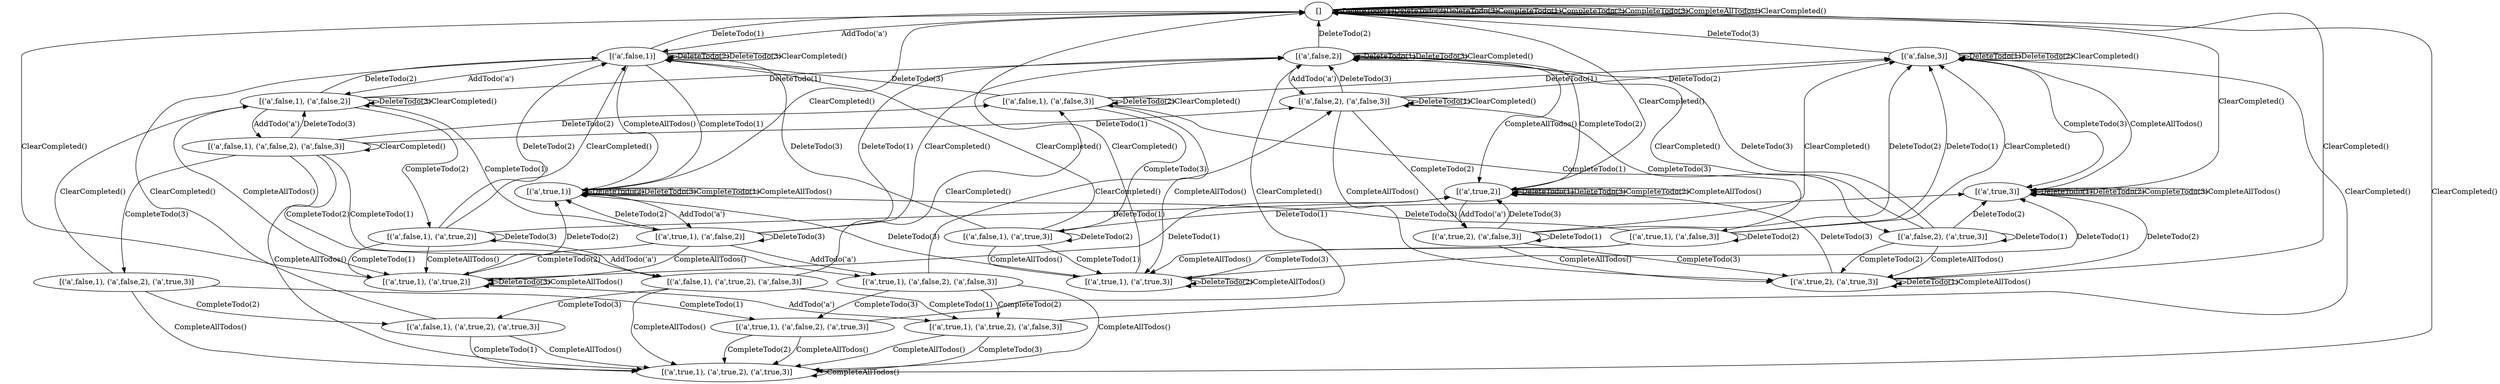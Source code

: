 digraph G {
  "rank1" [label="" style="invis" width="0"]
  "rank2" [label="" style="invis" width="0"]
  "rank3" [label="" style="invis" width="0"]
  "rank4" [label="" style="invis" width="0"]
  "rank5" [label="" style="invis" width="0"]
  "rank6" [label="" style="invis" width="0"]
  "rank7" [label="" style="invis" width="0"]
  "rank8" [label="" style="invis" width="0"]
  "rank9" [label="" style="invis" width="0"]

  "rank1" -> "rank2"  [style="invis"]
  "rank2" -> "rank3"  [style="invis"]
  "rank3" -> "rank4"  [style="invis"]
  "rank4" -> "rank5"  [style="invis"]
  "rank5" -> "rank6"  [style="invis"]
  "rank6" -> "rank7"  [style="invis"]
  "rank7" -> "rank8"  [style="invis"]
  "rank8" -> "rank9"  [style="invis"]

  // AddTodo
  "[]" -> "[('a',false,1)]" [label="AddTodo('a')"]

  "[('a',false,1)]" -> "[('a',false,1), ('a',false,2)]" [label="AddTodo('a')"]
  "[('a',false,2)]" -> "[('a',false,2), ('a',false,3)]" [label="AddTodo('a')"]

  "[('a',false,1), ('a',false,2)]" -> "[('a',false,1), ('a',false,2), ('a',false,3)]" [label="AddTodo('a')"]

  {
    rank="same"
    "rank1"
    "[]"
  }

  {
    rank="same"
    "rank2"
    "[('a',false,1)]"
    "[('a',false,2)]"
    "[('a',false,3)]"
  }

  {
    rank="same"
    "rank3"
    "[('a',false,2), ('a',false,3)]"
    "[('a',false,1), ('a',false,2)]"
    "[('a',false,1), ('a',false,3)]"
  }

  {
    rank="same"
    "rank4"
    "[('a',false,1), ('a',false,2), ('a',false,3)]"
  }

  {
    rank="same"
    "rank5"
    "[('a',true,1)]"
    "[('a',true,2)]"
    "[('a',true,3)]"
  }

  {
    rank="same"
    "rank6"
    "[('a',true,1), ('a',false,2)]"
    "[('a',false,1), ('a',true,2)]"
    "[('a',true,1), ('a',false,3)]"
    "[('a',false,1), ('a',true,3)]"
    "[('a',true,2), ('a',false,3)]"
    "[('a',false,2), ('a',true,3)]"
  }

  {
    rank="same"
    "rank7"
    "[('a',true,1), ('a',false,2), ('a',false,3)]"
    "[('a',true,1), ('a',false,2), ('a',false,3)]"
    "[('a',false,1), ('a',true,2), ('a',false,3)]"
    "[('a',false,1), ('a',true,2), ('a',false,3)]"
    "[('a',false,1), ('a',false,2), ('a',true,3)]"
    "[('a',false,1), ('a',false,2), ('a',true,3)]"
  }



  // DeleteTodo
  "[('a',false,1)]" -> "[]" [label="DeleteTodo(1)"]
  "[('a',false,2)]" -> "[]" [label="DeleteTodo(2)"]
  "[('a',false,3)]" -> "[]" [label="DeleteTodo(3)"]

  // idempotent
  "[]" -> "[]" [label="DeleteTodo(1)"]
  "[]" -> "[]" [label="DeleteTodo(2)"]
  "[]" -> "[]" [label="DeleteTodo(3)"]

  // idempotent
  "[('a',false,1)]" -> "[('a',false,1)]" [label="DeleteTodo(2)"]
  "[('a',false,1)]" -> "[('a',false,1)]" [label="DeleteTodo(3)"]
  "[('a',false,2)]" -> "[('a',false,2)]" [label="DeleteTodo(1)"]
  "[('a',false,2)]" -> "[('a',false,2)]" [label="DeleteTodo(3)"]
  "[('a',false,3)]" -> "[('a',false,3)]" [label="DeleteTodo(1)"]
  "[('a',false,3)]" -> "[('a',false,3)]" [label="DeleteTodo(2)"]

  "[('a',true,1)]" -> "[('a',true,1)]" [label="DeleteTodo(2)"]
  "[('a',true,1)]" -> "[('a',true,1)]" [label="DeleteTodo(3)"]
  "[('a',true,2)]" -> "[('a',true,2)]" [label="DeleteTodo(1)"]
  "[('a',true,2)]" -> "[('a',true,2)]" [label="DeleteTodo(3)"]
  "[('a',true,3)]" -> "[('a',true,3)]" [label="DeleteTodo(1)"]
  "[('a',true,3)]" -> "[('a',true,3)]" [label="DeleteTodo(2)"]


  // idempotent
  "[('a',false,1), ('a',false,2)]" -> "[('a',false,1), ('a',false,2)]" [label="DeleteTodo(3)"]
  "[('a',false,1), ('a',false,3)]" -> "[('a',false,1), ('a',false,3)]" [label="DeleteTodo(2)"]
  "[('a',false,2), ('a',false,3)]" -> "[('a',false,2), ('a',false,3)]" [label="DeleteTodo(1)"]

  "[('a',true,1), ('a',false,2)]" -> "[('a',true,1), ('a',false,2)]" [label="DeleteTodo(3)"]
  "[('a',true,1), ('a',false,3)]" -> "[('a',true,1), ('a',false,3)]" [label="DeleteTodo(2)"]
  "[('a',true,2), ('a',false,3)]" -> "[('a',true,2), ('a',false,3)]" [label="DeleteTodo(1)"]

  "[('a',false,1), ('a',true,2)]" -> "[('a',false,1), ('a',true,2)]" [label="DeleteTodo(3)"]
  "[('a',false,1), ('a',true,3)]" -> "[('a',false,1), ('a',true,3)]" [label="DeleteTodo(2)"]
  "[('a',false,2), ('a',true,3)]" -> "[('a',false,2), ('a',true,3)]" [label="DeleteTodo(1)"]

  "[('a',true,1), ('a',true,2)]" -> "[('a',true,1), ('a',true,2)]" [label="DeleteTodo(3)"]
  "[('a',true,1), ('a',true,3)]" -> "[('a',true,1), ('a',true,3)]" [label="DeleteTodo(2)"]
  "[('a',true,2), ('a',true,3)]" -> "[('a',true,2), ('a',true,3)]" [label="DeleteTodo(1)"]

  "[('a',false,1), ('a',false,2)]" -> "[('a',false,2)]" [label="DeleteTodo(1)"]
  "[('a',false,1), ('a',false,3)]" -> "[('a',false,3)]" [label="DeleteTodo(1)"]
  "[('a',false,1), ('a',false,2)]" -> "[('a',false,1)]" [label="DeleteTodo(2)"]
  "[('a',false,2), ('a',false,3)]" -> "[('a',false,3)]" [label="DeleteTodo(2)"]
  "[('a',false,1), ('a',false,3)]" -> "[('a',false,1)]" [label="DeleteTodo(3)"]
  "[('a',false,2), ('a',false,3)]" -> "[('a',false,2)]" [label="DeleteTodo(3)"]

  "[('a',true,1), ('a',false,2)]" -> "[('a',false,2)]" [label="DeleteTodo(1)"]
  "[('a',true,1), ('a',false,3)]" -> "[('a',false,3)]" [label="DeleteTodo(1)"]
  "[('a',true,1), ('a',false,2)]" -> "[('a',true,1)]" [label="DeleteTodo(2)"]
  "[('a',true,2), ('a',false,3)]" -> "[('a',false,3)]" [label="DeleteTodo(2)"]
  "[('a',true,1), ('a',false,3)]" -> "[('a',true,1)]" [label="DeleteTodo(3)"]
  "[('a',true,2), ('a',false,3)]" -> "[('a',true,2)]" [label="DeleteTodo(3)"]

  "[('a',false,1), ('a',true,2)]" -> "[('a',true,2)]" [label="DeleteTodo(1)"]
  "[('a',false,1), ('a',true,3)]" -> "[('a',true,3)]" [label="DeleteTodo(1)"]
  "[('a',false,1), ('a',true,2)]" -> "[('a',false,1)]" [label="DeleteTodo(2)"]
  "[('a',false,2), ('a',true,3)]" -> "[('a',true,3)]" [label="DeleteTodo(2)"]
  "[('a',false,1), ('a',true,3)]" -> "[('a',false,1)]" [label="DeleteTodo(3)"]
  "[('a',false,2), ('a',true,3)]" -> "[('a',false,2)]" [label="DeleteTodo(3)"]

  "[('a',true,1), ('a',true,2)]" -> "[('a',true,2)]" [label="DeleteTodo(1)"]
  "[('a',true,1), ('a',true,3)]" -> "[('a',true,3)]" [label="DeleteTodo(1)"]
  "[('a',true,1), ('a',true,2)]" -> "[('a',true,1)]" [label="DeleteTodo(2)"]
  "[('a',true,2), ('a',true,3)]" -> "[('a',true,3)]" [label="DeleteTodo(2)"]
  "[('a',true,1), ('a',true,3)]" -> "[('a',true,1)]" [label="DeleteTodo(3)"]
  "[('a',true,2), ('a',true,3)]" -> "[('a',true,2)]" [label="DeleteTodo(3)"]

  "[('a',false,1), ('a',false,2), ('a',false,3)]" -> "[('a',false,2), ('a',false,3)]" [label="DeleteTodo(1)"]
  "[('a',false,1), ('a',false,2), ('a',false,3)]" -> "[('a',false,1), ('a',false,3)]" [label="DeleteTodo(2)"]
  "[('a',false,1), ('a',false,2), ('a',false,3)]" -> "[('a',false,1), ('a',false,2)]" [label="DeleteTodo(3)"]
 
  // AddTodo
  "[('a',true,1)]" -> "[('a',true,1), ('a',false,2)]" [label="AddTodo('a')"]

  "[('a',true,2)]" -> "[('a',true,2), ('a',false,3)]" [label="AddTodo('a')"]

  "[('a',true,1), ('a',false,2)]" -> "[('a',true,1), ('a',false,2), ('a',false,3)]" [label="AddTodo('a')"]
  "[('a',false,1), ('a',true,2)]" -> "[('a',false,1), ('a',true,2), ('a',false,3)]" [label="AddTodo('a')"]
  "[('a',true,1), ('a',true,2)]" -> "[('a',true,1), ('a',true,2), ('a',false,3)]" [label="AddTodo('a')"]

  // CompleteTodo
  "[]" -> "[]" [label="CompleteTodo(1)"]
  "[]" -> "[]" [label="CompleteTodo(2)"]
  "[]" -> "[]" [label="CompleteTodo(3)"]

  "[('a',false,1)]" -> "[('a',true,1)]" [label="CompleteTodo(1)"]
  "[('a',false,2)]" -> "[('a',true,2)]" [label="CompleteTodo(2)"]
  "[('a',false,3)]" -> "[('a',true,3)]" [label="CompleteTodo(3)"]  

  "[('a',true,1)]" -> "[('a',true,1)]" [label="CompleteTodo(1)"]
  "[('a',true,2)]" -> "[('a',true,2)]" [label="CompleteTodo(2)"]
  "[('a',true,3)]" -> "[('a',true,3)]" [label="CompleteTodo(3)"]  

  "[('a',false,1), ('a',true,2)]" -> "[('a',true,1), ('a',true,2)]" [label="CompleteTodo(1)"]
  "[('a',true,1), ('a',false,2)]" -> "[('a',true,1), ('a',true,2)]" [label="CompleteTodo(2)"]
  "[('a',true,1), ('a',false,3)]" -> "[('a',true,1), ('a',true,3)]" [label="CompleteTodo(3)"]
  "[('a',true,2), ('a',false,3)]" -> "[('a',true,2), ('a',true,3)]" [label="CompleteTodo(3)"]


  "[('a',false,1), ('a',false,2)]" -> "[('a',true,1), ('a',false,2)]" [label="CompleteTodo(1)"]
  "[('a',false,1), ('a',false,2)]" -> "[('a',false,1), ('a',true,2)]" [label="CompleteTodo(2)"]
  "[('a',false,1), ('a',false,3)]" -> "[('a',true,1), ('a',false,3)]" [label="CompleteTodo(1)"]
  "[('a',false,1), ('a',false,3)]" -> "[('a',false,1), ('a',true,3)]" [label="CompleteTodo(3)"]
  "[('a',false,2), ('a',false,3)]" -> "[('a',true,2), ('a',false,3)]" [label="CompleteTodo(2)"]
  "[('a',false,2), ('a',false,3)]" -> "[('a',false,2), ('a',true,3)]" [label="CompleteTodo(3)"]
  "[('a',false,1), ('a',true,3)]" -> "[('a',true,1), ('a',true,3)]" [label="CompleteTodo(1)"]
  "[('a',false,2), ('a',true,3)]" -> "[('a',true,2), ('a',true,3)]" [label="CompleteTodo(2)"]

  "[('a',false,1), ('a',false,2), ('a',false,3)]" -> "[('a',true,1), ('a',false,2), ('a',false,3)]" [label="CompleteTodo(1)"]
  "[('a',false,1), ('a',false,2), ('a',false,3)]" -> "[('a',false,1), ('a',true,2), ('a',false,3)]" [label="CompleteTodo(2)"]
  "[('a',false,1), ('a',false,2), ('a',false,3)]" -> "[('a',false,1), ('a',false,2), ('a',true,3)]" [label="CompleteTodo(3)"]
  
  "[('a',true,1), ('a',false,2), ('a',false,3)]" -> "[('a',true,1), ('a',true,2), ('a',false,3)]" [label="CompleteTodo(2)"]
  "[('a',true,1), ('a',false,2), ('a',false,3)]" -> "[('a',true,1), ('a',false,2), ('a',true,3)]" [label="CompleteTodo(3)"]
  "[('a',false,1), ('a',true,2), ('a',false,3)]" -> "[('a',true,1), ('a',true,2), ('a',false,3)]" [label="CompleteTodo(1)"]
  "[('a',false,1), ('a',true,2), ('a',false,3)]" -> "[('a',false,1), ('a',true,2), ('a',true,3)]" [label="CompleteTodo(3)"]
  "[('a',false,1), ('a',false,2), ('a',true,3)]" -> "[('a',true,1), ('a',false,2), ('a',true,3)]" [label="CompleteTodo(1)"]
  "[('a',false,1), ('a',false,2), ('a',true,3)]" -> "[('a',false,1), ('a',true,2), ('a',true,3)]" [label="CompleteTodo(2)"]

  "[('a',false,1), ('a',true,2), ('a',true,3)]" -> "[('a',true,1), ('a',true,2), ('a',true,3)]" [label="CompleteTodo(1)"]
  "[('a',true,1), ('a',false,2), ('a',true,3)]" -> "[('a',true,1), ('a',true,2), ('a',true,3)]" [label="CompleteTodo(2)"]
  "[('a',true,1), ('a',true,2), ('a',false,3)]" -> "[('a',true,1), ('a',true,2), ('a',true,3)]" [label="CompleteTodo(3)"] 

  // CompleteAllTodos
  "[]" -> "[]" [label="CompleteAllTodos()"]

  "[('a',false,1)]" -> "[('a',true,1)]" [label="CompleteAllTodos()"]
  "[('a',true,1)]" -> "[('a',true,1)]" [label="CompleteAllTodos()"]

  "[('a',false,2)]" -> "[('a',true,2)]" [label="CompleteAllTodos()"]
  "[('a',true,2)]" -> "[('a',true,2)]" [label="CompleteAllTodos()"]

  "[('a',false,3)]" -> "[('a',true,3)]" [label="CompleteAllTodos()"]
  "[('a',true,3)]" -> "[('a',true,3)]" [label="CompleteAllTodos()"]

  "[('a',false,1), ('a',false,2)]" -> "[('a',true,1), ('a',true,2)]" [label="CompleteAllTodos()"]
  "[('a',true,1), ('a',false,2)]" -> "[('a',true,1), ('a',true,2)]" [label="CompleteAllTodos()"]
  "[('a',false,1), ('a',true,2)]" -> "[('a',true,1), ('a',true,2)]" [label="CompleteAllTodos()"]
  "[('a',true,1), ('a',true,2)]" -> "[('a',true,1), ('a',true,2)]" [label="CompleteAllTodos()"]

  "[('a',false,1), ('a',false,3)]" -> "[('a',true,1), ('a',true,3)]" [label="CompleteAllTodos()"]
  "[('a',true,1), ('a',false,3)]" -> "[('a',true,1), ('a',true,3)]" [label="CompleteAllTodos()"]
  "[('a',false,1), ('a',true,3)]" -> "[('a',true,1), ('a',true,3)]" [label="CompleteAllTodos()"]
  "[('a',true,1), ('a',true,3)]" -> "[('a',true,1), ('a',true,3)]" [label="CompleteAllTodos()"]

  "[('a',false,2), ('a',false,3)]" -> "[('a',true,2), ('a',true,3)]" [label="CompleteAllTodos()"]
  "[('a',true,2), ('a',false,3)]" -> "[('a',true,2), ('a',true,3)]" [label="CompleteAllTodos()"]
  "[('a',false,2), ('a',true,3)]" -> "[('a',true,2), ('a',true,3)]" [label="CompleteAllTodos()"]
  "[('a',true,2), ('a',true,3)]" -> "[('a',true,2), ('a',true,3)]" [label="CompleteAllTodos()"]

  "[('a',false,1), ('a',false,2), ('a',false,3)]" -> "[('a',true,1), ('a',true,2), ('a',true,3)]" [label="CompleteAllTodos()"]
  "[('a',true,1), ('a',false,2), ('a',false,3)]" -> "[('a',true,1), ('a',true,2), ('a',true,3)]" [label="CompleteAllTodos()"]
  "[('a',false,1), ('a',true,2), ('a',false,3)]" -> "[('a',true,1), ('a',true,2), ('a',true,3)]" [label="CompleteAllTodos()"]
  "[('a',false,1), ('a',false,2), ('a',true,3)]" -> "[('a',true,1), ('a',true,2), ('a',true,3)]" [label="CompleteAllTodos()"]
  "[('a',true,1), ('a',true,2), ('a',false,3)]" -> "[('a',true,1), ('a',true,2), ('a',true,3)]" [label="CompleteAllTodos()"]
  "[('a',true,1), ('a',false,2), ('a',true,3)]" -> "[('a',true,1), ('a',true,2), ('a',true,3)]" [label="CompleteAllTodos()"]
  "[('a',false,1), ('a',true,2), ('a',true,3)]" -> "[('a',true,1), ('a',true,2), ('a',true,3)]" [label="CompleteAllTodos()"]
  "[('a',true,1), ('a',true,2), ('a',true,3)]" -> "[('a',true,1), ('a',true,2), ('a',true,3)]" [label="CompleteAllTodos()"]

  // ClearCompleted
  "[]" -> "[]" [label="ClearCompleted()"]

  "[('a',false,1)]" -> "[('a',false,1)]" [label="ClearCompleted()"]
  "[('a',true,1)]" -> "[]" [label="ClearCompleted()"]

  "[('a',false,2)]" -> "[('a',false,2)]" [label="ClearCompleted()"]
  "[('a',true,2)]" -> "[]" [label="ClearCompleted()"]

  "[('a',false,3)]" -> "[('a',false,3)]" [label="ClearCompleted()"]
  "[('a',true,3)]" -> "[]" [label="ClearCompleted()"]

  "[('a',false,1), ('a',false,2)]" -> "[('a',false,1), ('a',false,2)]" [label="ClearCompleted()"]
  "[('a',true,1), ('a',false,2)]" -> "[('a',false,2)]" [label="ClearCompleted()"]
  "[('a',false,1), ('a',true,2)]" -> "[('a',false,1)]" [label="ClearCompleted()"]
  "[('a',true,1), ('a',true,2)]" -> "[]" [label="ClearCompleted()"]

  "[('a',false,1), ('a',false,3)]" -> "[('a',false,1), ('a',false,3)]" [label="ClearCompleted()"]
  "[('a',true,1), ('a',false,3)]" -> "[('a',false,3)]" [label="ClearCompleted()"]
  "[('a',false,1), ('a',true,3)]" -> "[('a',false,1)]" [label="ClearCompleted()"]
  "[('a',true,1), ('a',true,3)]" -> "[]" [label="ClearCompleted()"]

  "[('a',false,2), ('a',false,3)]" -> "[('a',false,2), ('a',false,3)]" [label="ClearCompleted()"]
  "[('a',true,2), ('a',false,3)]" -> "[('a',false,3)]" [label="ClearCompleted()"]
  "[('a',false,2), ('a',true,3)]" -> "[('a',false,2)]" [label="ClearCompleted()"]
  "[('a',true,2), ('a',true,3)]" -> "[]" [label="ClearCompleted()"]

  "[('a',false,1), ('a',false,2), ('a',false,3)]" -> "[('a',false,1), ('a',false,2), ('a',false,3)]" [label="ClearCompleted()"]
  "[('a',true,1), ('a',false,2), ('a',false,3)]" -> "[('a',false,2), ('a',false,3)]" [label="ClearCompleted()"]
  "[('a',false,1), ('a',true,2), ('a',false,3)]" -> "[('a',false,1), ('a',false,3)]" [label="ClearCompleted()"]
  "[('a',false,1), ('a',false,2), ('a',true,3)]" -> "[('a',false,1), ('a',false,2)]" [label="ClearCompleted()"]
  "[('a',true,1), ('a',true,2), ('a',false,3)]" -> "[('a',false,3)]" [label="ClearCompleted()"]
  "[('a',true,1), ('a',false,2), ('a',true,3)]" -> "[('a',false,2)]" [label="ClearCompleted()"]
  "[('a',false,1), ('a',true,2), ('a',true,3)]" -> "[('a',false,1)]" [label="ClearCompleted()"]
  "[('a',true,1), ('a',true,2), ('a',true,3)]" -> "[]" [label="ClearCompleted()"]

}


